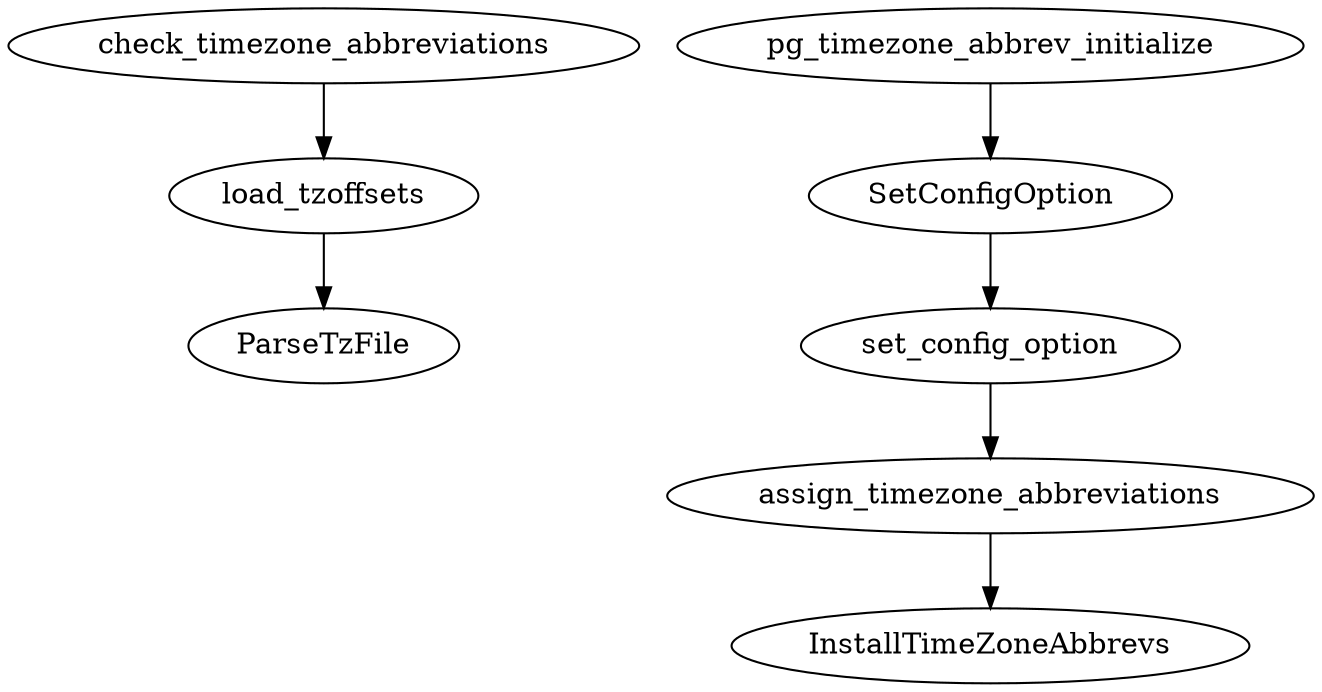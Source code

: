 digraph g {
	ParseTzFile;
	load_tzoffsets;
	check_timezone_abbreviations;
	assign_timezone_abbreviations;
	InstallTimeZoneAbbrevs;
	pg_timezone_abbrev_initialize;

	load_tzoffsets -> ParseTzFile;
	check_timezone_abbreviations -> load_tzoffsets;
	assign_timezone_abbreviations -> InstallTimeZoneAbbrevs;

	// pg_timezone_abbrev_initialize -> assign_timezone_abbreviations;
	pg_timezone_abbrev_initialize -> SetConfigOption;
	SetConfigOption -> set_config_option;
	set_config_option -> assign_timezone_abbreviations;
}
